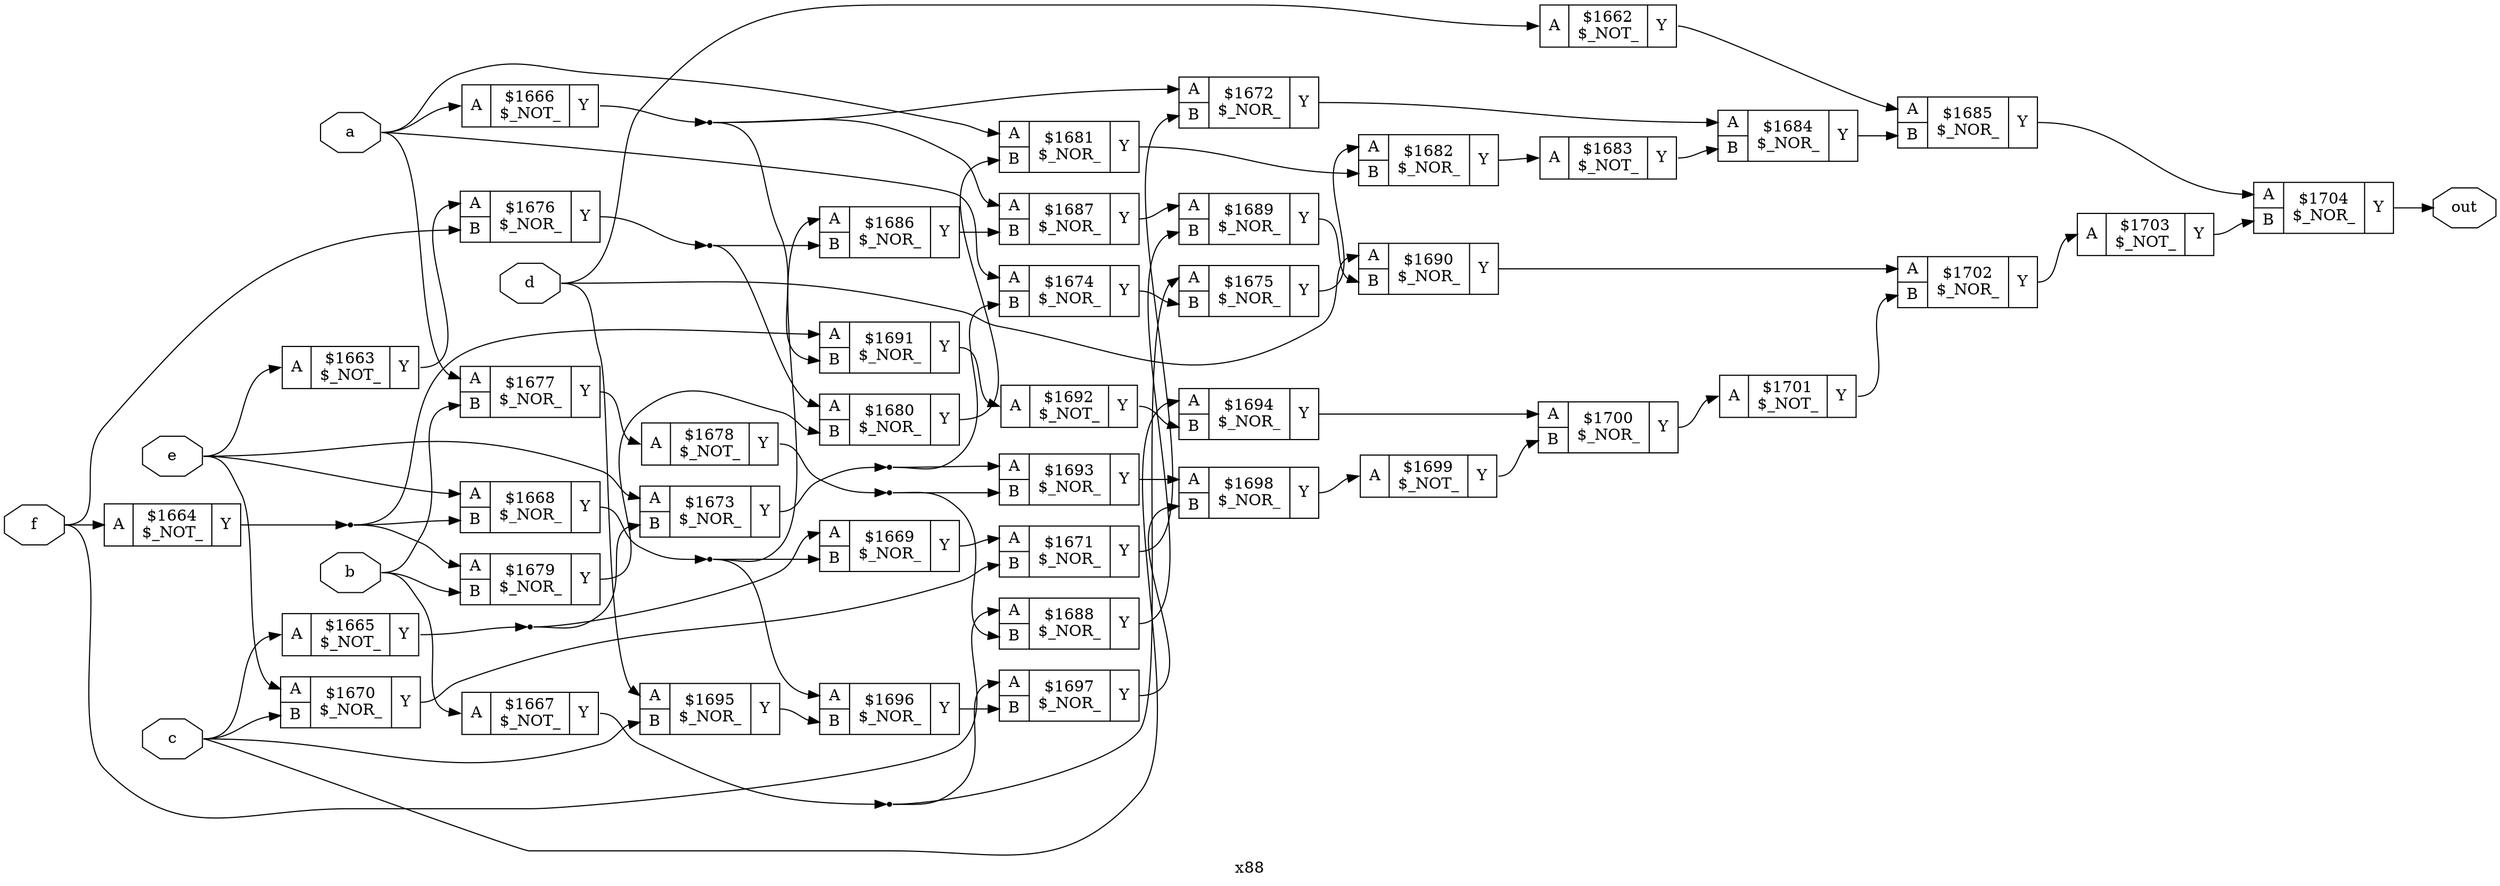 digraph "x88" {
label="x88";
rankdir="LR";
remincross=true;
n43 [ shape=octagon, label="a", color="black", fontcolor="black" ];
n44 [ shape=octagon, label="b", color="black", fontcolor="black" ];
n45 [ shape=octagon, label="c", color="black", fontcolor="black" ];
n46 [ shape=octagon, label="d", color="black", fontcolor="black" ];
n47 [ shape=octagon, label="e", color="black", fontcolor="black" ];
n48 [ shape=octagon, label="f", color="black", fontcolor="black" ];
n49 [ shape=octagon, label="out", color="black", fontcolor="black" ];
c52 [ shape=record, label="{{<p50> A}|$1662\n$_NOT_|{<p51> Y}}" ];
c53 [ shape=record, label="{{<p50> A}|$1663\n$_NOT_|{<p51> Y}}" ];
c54 [ shape=record, label="{{<p50> A}|$1664\n$_NOT_|{<p51> Y}}" ];
c55 [ shape=record, label="{{<p50> A}|$1665\n$_NOT_|{<p51> Y}}" ];
c56 [ shape=record, label="{{<p50> A}|$1666\n$_NOT_|{<p51> Y}}" ];
c57 [ shape=record, label="{{<p50> A}|$1667\n$_NOT_|{<p51> Y}}" ];
c59 [ shape=record, label="{{<p50> A|<p58> B}|$1668\n$_NOR_|{<p51> Y}}" ];
c60 [ shape=record, label="{{<p50> A|<p58> B}|$1669\n$_NOR_|{<p51> Y}}" ];
c61 [ shape=record, label="{{<p50> A|<p58> B}|$1670\n$_NOR_|{<p51> Y}}" ];
c62 [ shape=record, label="{{<p50> A|<p58> B}|$1671\n$_NOR_|{<p51> Y}}" ];
c63 [ shape=record, label="{{<p50> A|<p58> B}|$1672\n$_NOR_|{<p51> Y}}" ];
c64 [ shape=record, label="{{<p50> A|<p58> B}|$1673\n$_NOR_|{<p51> Y}}" ];
c65 [ shape=record, label="{{<p50> A|<p58> B}|$1674\n$_NOR_|{<p51> Y}}" ];
c66 [ shape=record, label="{{<p50> A|<p58> B}|$1675\n$_NOR_|{<p51> Y}}" ];
c67 [ shape=record, label="{{<p50> A|<p58> B}|$1676\n$_NOR_|{<p51> Y}}" ];
c68 [ shape=record, label="{{<p50> A|<p58> B}|$1677\n$_NOR_|{<p51> Y}}" ];
c69 [ shape=record, label="{{<p50> A}|$1678\n$_NOT_|{<p51> Y}}" ];
c70 [ shape=record, label="{{<p50> A|<p58> B}|$1679\n$_NOR_|{<p51> Y}}" ];
c71 [ shape=record, label="{{<p50> A|<p58> B}|$1680\n$_NOR_|{<p51> Y}}" ];
c72 [ shape=record, label="{{<p50> A|<p58> B}|$1681\n$_NOR_|{<p51> Y}}" ];
c73 [ shape=record, label="{{<p50> A|<p58> B}|$1682\n$_NOR_|{<p51> Y}}" ];
c74 [ shape=record, label="{{<p50> A}|$1683\n$_NOT_|{<p51> Y}}" ];
c75 [ shape=record, label="{{<p50> A|<p58> B}|$1684\n$_NOR_|{<p51> Y}}" ];
c76 [ shape=record, label="{{<p50> A|<p58> B}|$1685\n$_NOR_|{<p51> Y}}" ];
c77 [ shape=record, label="{{<p50> A|<p58> B}|$1686\n$_NOR_|{<p51> Y}}" ];
c78 [ shape=record, label="{{<p50> A|<p58> B}|$1687\n$_NOR_|{<p51> Y}}" ];
c79 [ shape=record, label="{{<p50> A|<p58> B}|$1688\n$_NOR_|{<p51> Y}}" ];
c80 [ shape=record, label="{{<p50> A|<p58> B}|$1689\n$_NOR_|{<p51> Y}}" ];
c81 [ shape=record, label="{{<p50> A|<p58> B}|$1690\n$_NOR_|{<p51> Y}}" ];
c82 [ shape=record, label="{{<p50> A|<p58> B}|$1691\n$_NOR_|{<p51> Y}}" ];
c83 [ shape=record, label="{{<p50> A}|$1692\n$_NOT_|{<p51> Y}}" ];
c84 [ shape=record, label="{{<p50> A|<p58> B}|$1693\n$_NOR_|{<p51> Y}}" ];
c85 [ shape=record, label="{{<p50> A|<p58> B}|$1694\n$_NOR_|{<p51> Y}}" ];
c86 [ shape=record, label="{{<p50> A|<p58> B}|$1695\n$_NOR_|{<p51> Y}}" ];
c87 [ shape=record, label="{{<p50> A|<p58> B}|$1696\n$_NOR_|{<p51> Y}}" ];
c88 [ shape=record, label="{{<p50> A|<p58> B}|$1697\n$_NOR_|{<p51> Y}}" ];
c89 [ shape=record, label="{{<p50> A|<p58> B}|$1698\n$_NOR_|{<p51> Y}}" ];
c90 [ shape=record, label="{{<p50> A}|$1699\n$_NOT_|{<p51> Y}}" ];
c91 [ shape=record, label="{{<p50> A|<p58> B}|$1700\n$_NOR_|{<p51> Y}}" ];
c92 [ shape=record, label="{{<p50> A}|$1701\n$_NOT_|{<p51> Y}}" ];
c93 [ shape=record, label="{{<p50> A|<p58> B}|$1702\n$_NOR_|{<p51> Y}}" ];
c94 [ shape=record, label="{{<p50> A}|$1703\n$_NOT_|{<p51> Y}}" ];
c95 [ shape=record, label="{{<p50> A|<p58> B}|$1704\n$_NOR_|{<p51> Y}}" ];
n1 [ shape=point ];
c54:p51:e -> n1:w [color="black", label=""];
n1:e -> c59:p58:w [color="black", label=""];
n1:e -> c70:p50:w [color="black", label=""];
n1:e -> c82:p50:w [color="black", label=""];
n10 [ shape=point ];
c64:p51:e -> n10:w [color="black", label=""];
n10:e -> c65:p58:w [color="black", label=""];
n10:e -> c84:p50:w [color="black", label=""];
c65:p51:e -> c66:p58:w [color="black", label=""];
c66:p51:e -> c73:p50:w [color="black", label=""];
n13 [ shape=point ];
c67:p51:e -> n13:w [color="black", label=""];
n13:e -> c71:p50:w [color="black", label=""];
n13:e -> c77:p58:w [color="black", label=""];
c68:p51:e -> c69:p50:w [color="black", label=""];
n15 [ shape=point ];
c69:p51:e -> n15:w [color="black", label=""];
n15:e -> c79:p58:w [color="black", label=""];
n15:e -> c84:p58:w [color="black", label=""];
c70:p51:e -> c71:p58:w [color="black", label=""];
c71:p51:e -> c72:p58:w [color="black", label=""];
c72:p51:e -> c73:p58:w [color="black", label=""];
c73:p51:e -> c74:p50:w [color="black", label=""];
n2 [ shape=point ];
c55:p51:e -> n2:w [color="black", label=""];
n2:e -> c60:p50:w [color="black", label=""];
n2:e -> c64:p58:w [color="black", label=""];
c74:p51:e -> c75:p58:w [color="black", label=""];
c75:p51:e -> c76:p58:w [color="black", label=""];
c76:p51:e -> c95:p50:w [color="black", label=""];
c77:p51:e -> c78:p58:w [color="black", label=""];
c78:p51:e -> c80:p50:w [color="black", label=""];
c79:p51:e -> c80:p58:w [color="black", label=""];
c80:p51:e -> c81:p58:w [color="black", label=""];
c81:p51:e -> c93:p50:w [color="black", label=""];
c82:p51:e -> c83:p50:w [color="black", label=""];
c83:p51:e -> c85:p58:w [color="black", label=""];
n3 [ shape=point ];
c56:p51:e -> n3:w [color="black", label=""];
n3:e -> c63:p50:w [color="black", label=""];
n3:e -> c78:p50:w [color="black", label=""];
n3:e -> c82:p58:w [color="black", label=""];
c84:p51:e -> c89:p50:w [color="black", label=""];
c85:p51:e -> c91:p50:w [color="black", label=""];
c86:p51:e -> c87:p58:w [color="black", label=""];
c87:p51:e -> c88:p58:w [color="black", label=""];
c88:p51:e -> c89:p58:w [color="black", label=""];
c89:p51:e -> c90:p50:w [color="black", label=""];
c90:p51:e -> c91:p58:w [color="black", label=""];
c91:p51:e -> c92:p50:w [color="black", label=""];
c92:p51:e -> c93:p58:w [color="black", label=""];
c93:p51:e -> c94:p50:w [color="black", label=""];
n4 [ shape=point ];
c57:p51:e -> n4:w [color="black", label=""];
n4:e -> c66:p50:w [color="black", label=""];
n4:e -> c88:p50:w [color="black", label=""];
c94:p51:e -> c95:p58:w [color="black", label=""];
c52:p51:e -> c76:p50:w [color="black", label=""];
c53:p51:e -> c67:p50:w [color="black", label=""];
n43:e -> c56:p50:w [color="black", label=""];
n43:e -> c65:p50:w [color="black", label=""];
n43:e -> c68:p50:w [color="black", label=""];
n43:e -> c72:p50:w [color="black", label=""];
n44:e -> c57:p50:w [color="black", label=""];
n44:e -> c68:p58:w [color="black", label=""];
n44:e -> c70:p58:w [color="black", label=""];
n45:e -> c55:p50:w [color="black", label=""];
n45:e -> c61:p58:w [color="black", label=""];
n45:e -> c85:p50:w [color="black", label=""];
n45:e -> c86:p58:w [color="black", label=""];
n46:e -> c52:p50:w [color="black", label=""];
n46:e -> c81:p50:w [color="black", label=""];
n46:e -> c86:p50:w [color="black", label=""];
n47:e -> c53:p50:w [color="black", label=""];
n47:e -> c59:p50:w [color="black", label=""];
n47:e -> c61:p50:w [color="black", label=""];
n47:e -> c64:p50:w [color="black", label=""];
n48:e -> c54:p50:w [color="black", label=""];
n48:e -> c67:p58:w [color="black", label=""];
n48:e -> c79:p50:w [color="black", label=""];
c95:p51:e -> n49:w [color="black", label=""];
n5 [ shape=point ];
c59:p51:e -> n5:w [color="black", label=""];
n5:e -> c60:p58:w [color="black", label=""];
n5:e -> c77:p50:w [color="black", label=""];
n5:e -> c87:p50:w [color="black", label=""];
c60:p51:e -> c62:p50:w [color="black", label=""];
c61:p51:e -> c62:p58:w [color="black", label=""];
c62:p51:e -> c63:p58:w [color="black", label=""];
c63:p51:e -> c75:p50:w [color="black", label=""];
}
